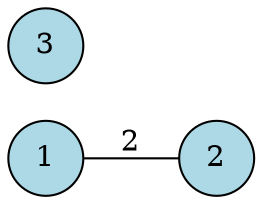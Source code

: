 strict graph "G" {
rankdir=LR;
1 [size=2, neighborhood="['A', 'B']", shape=circle, style=filled, fillcolor=lightblue];
2 [size=3, neighborhood="['A', 'B', 'C']", shape=circle, style=filled, fillcolor=lightblue];
3 [size=2, neighborhood="['C', 'D']", shape=circle, style=filled, fillcolor=lightblue];
1 -- 2 [weight=2, label=2];
}
